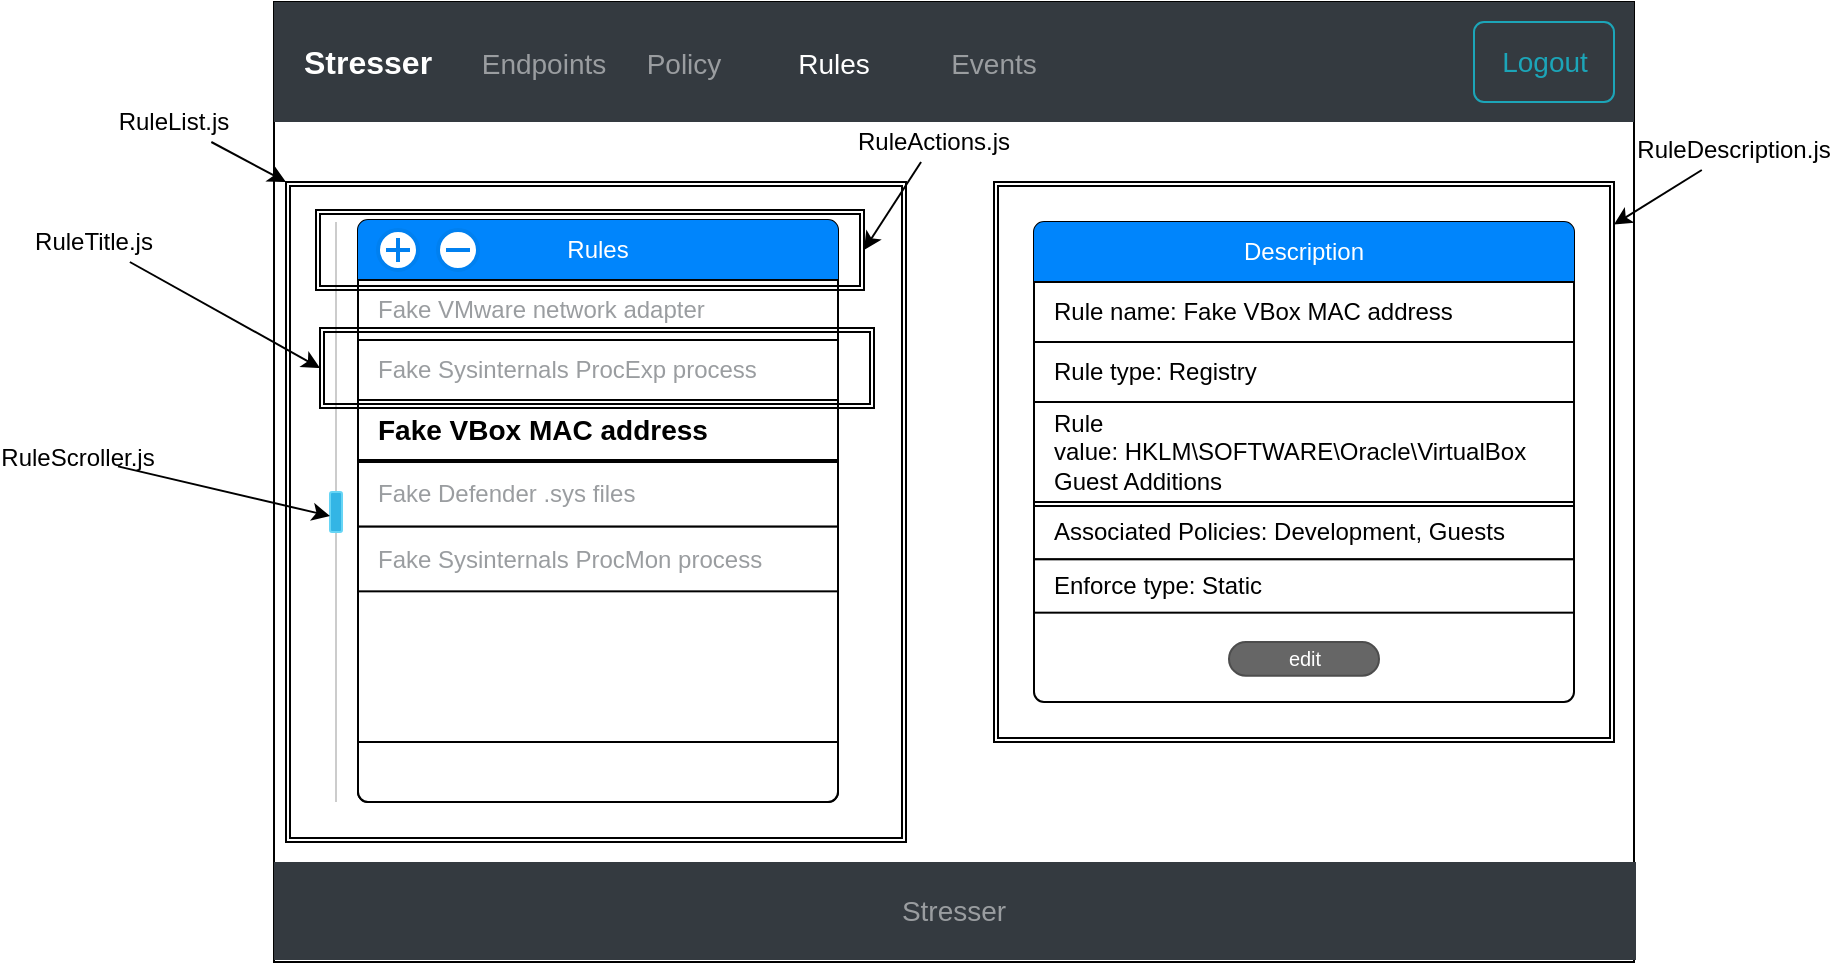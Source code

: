 <mxfile version="13.6.5">
    <diagram id="rAeyCYHqdwfexsLL6dYN" name="Page-1">
        <mxGraphModel dx="1116" dy="792" grid="1" gridSize="10" guides="1" tooltips="1" connect="1" arrows="1" fold="1" page="1" pageScale="1" pageWidth="1100" pageHeight="850" math="0" shadow="0">
            <root>
                <mxCell id="0"/>
                <mxCell id="1" parent="0"/>
                <mxCell id="3" value="" style="rounded=0;whiteSpace=wrap;html=1;" parent="1" vertex="1">
                    <mxGeometry x="180" y="160" width="680" height="480" as="geometry"/>
                </mxCell>
                <mxCell id="5" value="Stresser" style="html=1;shadow=0;dashed=0;fillColor=#343A40;strokeColor=none;fontSize=16;fontColor=#ffffff;align=left;spacing=15;fontStyle=1" parent="1" vertex="1">
                    <mxGeometry x="180" y="160" width="680" height="60" as="geometry"/>
                </mxCell>
                <mxCell id="6" value="Endpoints" style="fillColor=none;strokeColor=none;fontSize=14;align=center;fontColor=#9A9DA0;" parent="5" vertex="1">
                    <mxGeometry width="70" height="40" relative="1" as="geometry">
                        <mxPoint x="100" y="10" as="offset"/>
                    </mxGeometry>
                </mxCell>
                <mxCell id="7" value="Policy" style="fillColor=none;strokeColor=none;fontSize=14;fontColor=#9A9DA0;align=center;" parent="5" vertex="1">
                    <mxGeometry width="70" height="40" relative="1" as="geometry">
                        <mxPoint x="170" y="10" as="offset"/>
                    </mxGeometry>
                </mxCell>
                <mxCell id="8" value="Rules" style="fillColor=none;strokeColor=none;fontSize=14;align=center;spacingRight=0;fontColor=#FFFFFF;" parent="5" vertex="1">
                    <mxGeometry width="80" height="40" relative="1" as="geometry">
                        <mxPoint x="240" y="10" as="offset"/>
                    </mxGeometry>
                </mxCell>
                <mxCell id="9" value="Events" style="fillColor=none;strokeColor=none;fontSize=14;fontColor=#9A9DA0;align=center;" parent="5" vertex="1">
                    <mxGeometry width="80" height="40" relative="1" as="geometry">
                        <mxPoint x="320" y="10" as="offset"/>
                    </mxGeometry>
                </mxCell>
                <mxCell id="10" value="Logout" style="html=1;shadow=0;dashed=0;shape=mxgraph.bootstrap.rrect;rSize=5;fontSize=14;fontColor=#1CA5B8;strokeColor=#1CA5B8;fillColor=none;" parent="5" vertex="1">
                    <mxGeometry x="1" width="70" height="40" relative="1" as="geometry">
                        <mxPoint x="-80" y="10" as="offset"/>
                    </mxGeometry>
                </mxCell>
                <mxCell id="49" value="" style="html=1;shadow=0;dashed=0;shape=mxgraph.bootstrap.rrect;rSize=5;html=1;whiteSpace=wrap;" parent="1" vertex="1">
                    <mxGeometry x="222" y="269" width="240" height="291" as="geometry"/>
                </mxCell>
                <mxCell id="50" value="Rules" style="html=1;shadow=0;dashed=0;shape=mxgraph.bootstrap.topButton;rSize=5;strokeColor=none;fillColor=#0085FC;fontColor=#ffffff;perimeter=none;whiteSpace=wrap;resizeWidth=1;align=center;spacing=10;" parent="49" vertex="1">
                    <mxGeometry width="240" height="30" relative="1" as="geometry"/>
                </mxCell>
                <mxCell id="51" value="Fake VMware network adapter" style="strokeColor=inherit;fillColor=inherit;gradientColor=inherit;html=1;shadow=0;dashed=0;perimeter=none;whiteSpace=wrap;resizeWidth=1;align=left;spacing=10;fontColor=#9A9DA0;" parent="49" vertex="1">
                    <mxGeometry width="240" height="30" relative="1" as="geometry">
                        <mxPoint y="30" as="offset"/>
                    </mxGeometry>
                </mxCell>
                <mxCell id="52" value="Fake Sysinternals ProcExp process" style="strokeColor=inherit;fillColor=inherit;gradientColor=inherit;html=1;shadow=0;dashed=0;perimeter=none;whiteSpace=wrap;resizeWidth=1;align=left;spacing=10;fontColor=#9A9DA0;" parent="49" vertex="1">
                    <mxGeometry width="240" height="30" relative="1" as="geometry">
                        <mxPoint y="60" as="offset"/>
                    </mxGeometry>
                </mxCell>
                <mxCell id="53" value="Fake VBox MAC address" style="strokeColor=inherit;fillColor=inherit;gradientColor=inherit;fontColor=inherit;html=1;shadow=0;dashed=0;perimeter=none;whiteSpace=wrap;resizeWidth=1;align=left;spacing=10;fontStyle=1;fontSize=14;" parent="49" vertex="1">
                    <mxGeometry width="240" height="30" relative="1" as="geometry">
                        <mxPoint y="90" as="offset"/>
                    </mxGeometry>
                </mxCell>
                <mxCell id="54" value="" style="strokeColor=inherit;fillColor=inherit;gradientColor=inherit;fontColor=inherit;html=1;shadow=0;dashed=0;shape=mxgraph.bootstrap.bottomButton;rSize=5;perimeter=none;whiteSpace=wrap;resizeWidth=1;resizeHeight=0;align=left;spacing=10;" parent="49" vertex="1">
                    <mxGeometry y="1" width="240" height="30" relative="1" as="geometry">
                        <mxPoint y="-30" as="offset"/>
                    </mxGeometry>
                </mxCell>
                <mxCell id="55" value="Fake Defender .sys files" style="strokeColor=inherit;fillColor=inherit;gradientColor=inherit;html=1;shadow=0;dashed=0;perimeter=none;whiteSpace=wrap;resizeWidth=1;align=left;spacing=10;fontColor=#9A9DA0;" parent="49" vertex="1">
                    <mxGeometry y="121.003" width="240" height="32.333" as="geometry"/>
                </mxCell>
                <mxCell id="56" value="Fake Sysinternals ProcMon process" style="strokeColor=inherit;fillColor=inherit;gradientColor=inherit;html=1;shadow=0;dashed=0;perimeter=none;whiteSpace=wrap;resizeWidth=1;align=left;spacing=10;fontColor=#9A9DA0;" parent="49" vertex="1">
                    <mxGeometry y="153.337" width="240" height="32.333" as="geometry"/>
                </mxCell>
                <mxCell id="75" value="" style="html=1;verticalLabelPosition=bottom;align=center;labelBackgroundColor=#ffffff;verticalAlign=top;strokeWidth=2;strokeColor=#0080F0;shadow=0;dashed=0;shape=mxgraph.ios7.icons.add;fontColor=#FFFFFF;" parent="49" vertex="1">
                    <mxGeometry x="10" y="5" width="20" height="20" as="geometry"/>
                </mxCell>
                <mxCell id="85" value="" style="html=1;verticalLabelPosition=bottom;align=center;labelBackgroundColor=#ffffff;verticalAlign=top;strokeWidth=2;strokeColor=#0080F0;shadow=0;dashed=0;shape=mxgraph.ios7.icons.delete;fontSize=14;fontColor=#9A9DA0;" parent="49" vertex="1">
                    <mxGeometry x="40" y="5" width="20" height="20" as="geometry"/>
                </mxCell>
                <mxCell id="73" value="" style="html=1;shadow=0;dashed=0;fillColor=#343A40;strokeColor=none;fontSize=16;fontColor=#ffffff;align=left;spacing=15;fontStyle=1" parent="1" vertex="1">
                    <mxGeometry x="180" y="590" width="681" height="49" as="geometry"/>
                </mxCell>
                <mxCell id="74" value="Stresser" style="fillColor=none;strokeColor=none;fontSize=14;fontColor=#9A9DA0;align=center;spacingRight=0;" parent="73" vertex="1">
                    <mxGeometry width="80" height="40" relative="1" as="geometry">
                        <mxPoint x="300" y="3.5" as="offset"/>
                    </mxGeometry>
                </mxCell>
                <mxCell id="76" value="" style="html=1;shadow=0;dashed=0;shape=mxgraph.bootstrap.rrect;rSize=5;html=1;whiteSpace=wrap;" parent="1" vertex="1">
                    <mxGeometry x="560" y="270" width="270" height="240" as="geometry"/>
                </mxCell>
                <mxCell id="77" value="Description" style="html=1;shadow=0;dashed=0;shape=mxgraph.bootstrap.topButton;rSize=5;strokeColor=none;fillColor=#0085FC;fontColor=#ffffff;perimeter=none;whiteSpace=wrap;resizeWidth=1;align=center;spacing=10;" parent="76" vertex="1">
                    <mxGeometry width="270" height="30" relative="1" as="geometry"/>
                </mxCell>
                <mxCell id="78" value="Rule name: Fake VBox MAC address" style="strokeColor=inherit;fillColor=inherit;gradientColor=inherit;fontColor=inherit;html=1;shadow=0;dashed=0;perimeter=none;whiteSpace=wrap;resizeWidth=1;align=left;spacing=10;" parent="76" vertex="1">
                    <mxGeometry width="270" height="30" relative="1" as="geometry">
                        <mxPoint y="30" as="offset"/>
                    </mxGeometry>
                </mxCell>
                <mxCell id="79" value="Rule type: Registry" style="strokeColor=inherit;fillColor=inherit;gradientColor=inherit;fontColor=inherit;html=1;shadow=0;dashed=0;perimeter=none;whiteSpace=wrap;resizeWidth=1;align=left;spacing=10;" parent="76" vertex="1">
                    <mxGeometry width="270" height="30" relative="1" as="geometry">
                        <mxPoint y="60" as="offset"/>
                    </mxGeometry>
                </mxCell>
                <mxCell id="80" value="Rule value:&amp;nbsp;HKLM\SOFTWARE\Oracle\VirtualBox Guest Additions" style="strokeColor=inherit;fillColor=inherit;gradientColor=inherit;fontColor=inherit;html=1;shadow=0;dashed=0;perimeter=none;whiteSpace=wrap;resizeWidth=1;align=left;spacing=10;" parent="76" vertex="1">
                    <mxGeometry width="270" height="50" relative="1" as="geometry">
                        <mxPoint y="90" as="offset"/>
                    </mxGeometry>
                </mxCell>
                <mxCell id="82" value="Associated Policies: Development, Guests" style="strokeColor=inherit;fillColor=inherit;gradientColor=inherit;fontColor=inherit;html=1;shadow=0;dashed=0;perimeter=none;whiteSpace=wrap;resizeWidth=1;align=left;spacing=10;" parent="76" vertex="1">
                    <mxGeometry y="142.003" width="270" height="26.667" as="geometry"/>
                </mxCell>
                <mxCell id="83" value="Enforce type: Static" style="strokeColor=inherit;fillColor=inherit;gradientColor=inherit;fontColor=inherit;html=1;shadow=0;dashed=0;perimeter=none;whiteSpace=wrap;resizeWidth=1;align=left;spacing=10;" parent="76" vertex="1">
                    <mxGeometry y="168.67" width="270" height="26.667" as="geometry"/>
                </mxCell>
                <mxCell id="60" value="edit" style="rounded=1;html=1;shadow=0;dashed=0;whiteSpace=wrap;fontSize=10;fillColor=#666666;align=center;strokeColor=#4D4D4D;fontColor=#ffffff;arcSize=50;" parent="76" vertex="1">
                    <mxGeometry x="97.5" y="210" width="75" height="16.88" as="geometry"/>
                </mxCell>
                <mxCell id="84" value="" style="verticalLabelPosition=bottom;verticalAlign=top;html=1;shadow=0;dashed=0;strokeWidth=1;shape=mxgraph.android.quickscroll3;dy=0.5;fillColor=#33b5e5;strokeColor=#66D5F5;fontColor=#FFFFFF;" parent="1" vertex="1">
                    <mxGeometry x="210" y="270" width="2" height="290" as="geometry"/>
                </mxCell>
                <mxCell id="86" value="RuleList.js" style="text;html=1;strokeColor=none;fillColor=none;align=center;verticalAlign=middle;whiteSpace=wrap;rounded=0;" vertex="1" parent="1">
                    <mxGeometry x="110" y="210" width="40" height="20" as="geometry"/>
                </mxCell>
                <mxCell id="87" value="" style="endArrow=classic;html=1;entryX=0;entryY=0;entryDx=0;entryDy=0;" edge="1" parent="1" source="86" target="89">
                    <mxGeometry width="50" height="50" relative="1" as="geometry">
                        <mxPoint x="539.1" y="351" as="sourcePoint"/>
                        <mxPoint x="220.816" y="307.816" as="targetPoint"/>
                    </mxGeometry>
                </mxCell>
                <mxCell id="89" value="" style="shape=ext;double=1;rounded=0;whiteSpace=wrap;html=1;fillColor=none;" vertex="1" parent="1">
                    <mxGeometry x="186" y="250" width="310" height="330" as="geometry"/>
                </mxCell>
                <mxCell id="90" value="RuleTitle.js" style="text;html=1;strokeColor=none;fillColor=none;align=center;verticalAlign=middle;whiteSpace=wrap;rounded=0;" vertex="1" parent="1">
                    <mxGeometry x="70" y="270" width="40" height="20" as="geometry"/>
                </mxCell>
                <mxCell id="91" value="" style="endArrow=classic;html=1;entryX=0;entryY=0.5;entryDx=0;entryDy=0;" edge="1" parent="1" source="90" target="92">
                    <mxGeometry width="50" height="50" relative="1" as="geometry">
                        <mxPoint x="499.1" y="411" as="sourcePoint"/>
                        <mxPoint x="176" y="310" as="targetPoint"/>
                    </mxGeometry>
                </mxCell>
                <mxCell id="92" value="" style="shape=ext;double=1;rounded=0;whiteSpace=wrap;html=1;fillColor=none;" vertex="1" parent="1">
                    <mxGeometry x="203" y="323" width="277" height="40" as="geometry"/>
                </mxCell>
                <mxCell id="94" value="RuleScroller.js" style="text;html=1;strokeColor=none;fillColor=none;align=center;verticalAlign=middle;whiteSpace=wrap;rounded=0;" vertex="1" parent="1">
                    <mxGeometry x="62" y="377.5" width="40" height="20" as="geometry"/>
                </mxCell>
                <mxCell id="95" value="" style="endArrow=classic;html=1;entryX=-1;entryY=0.507;entryDx=0;entryDy=0;entryPerimeter=0;" edge="1" parent="1" source="94" target="84">
                    <mxGeometry width="50" height="50" relative="1" as="geometry">
                        <mxPoint x="491.1" y="518.5" as="sourcePoint"/>
                        <mxPoint x="212" y="452.5" as="targetPoint"/>
                    </mxGeometry>
                </mxCell>
                <mxCell id="96" value="" style="shape=ext;double=1;rounded=0;whiteSpace=wrap;html=1;fillColor=none;" vertex="1" parent="1">
                    <mxGeometry x="201" y="264" width="274" height="40" as="geometry"/>
                </mxCell>
                <mxCell id="97" value="RuleActions.js" style="text;html=1;strokeColor=none;fillColor=none;align=center;verticalAlign=middle;whiteSpace=wrap;rounded=0;" vertex="1" parent="1">
                    <mxGeometry x="490" y="220" width="40" height="20" as="geometry"/>
                </mxCell>
                <mxCell id="98" value="" style="endArrow=classic;html=1;entryX=1;entryY=0.5;entryDx=0;entryDy=0;" edge="1" parent="1" source="97" target="96">
                    <mxGeometry width="50" height="50" relative="1" as="geometry">
                        <mxPoint x="919.1" y="261" as="sourcePoint"/>
                        <mxPoint x="596" y="160" as="targetPoint"/>
                    </mxGeometry>
                </mxCell>
                <mxCell id="100" value="" style="shape=ext;double=1;rounded=0;whiteSpace=wrap;html=1;fillColor=none;" vertex="1" parent="1">
                    <mxGeometry x="540" y="250" width="310" height="280" as="geometry"/>
                </mxCell>
                <mxCell id="101" value="RuleDescription.js" style="text;html=1;strokeColor=none;fillColor=none;align=center;verticalAlign=middle;whiteSpace=wrap;rounded=0;" vertex="1" parent="1">
                    <mxGeometry x="890" y="224" width="40" height="20" as="geometry"/>
                </mxCell>
                <mxCell id="102" value="" style="endArrow=classic;html=1;entryX=1;entryY=0.076;entryDx=0;entryDy=0;entryPerimeter=0;" edge="1" parent="1" source="101" target="100">
                    <mxGeometry width="50" height="50" relative="1" as="geometry">
                        <mxPoint x="1319.1" y="365" as="sourcePoint"/>
                        <mxPoint x="966" y="264" as="targetPoint"/>
                    </mxGeometry>
                </mxCell>
            </root>
        </mxGraphModel>
    </diagram>
</mxfile>